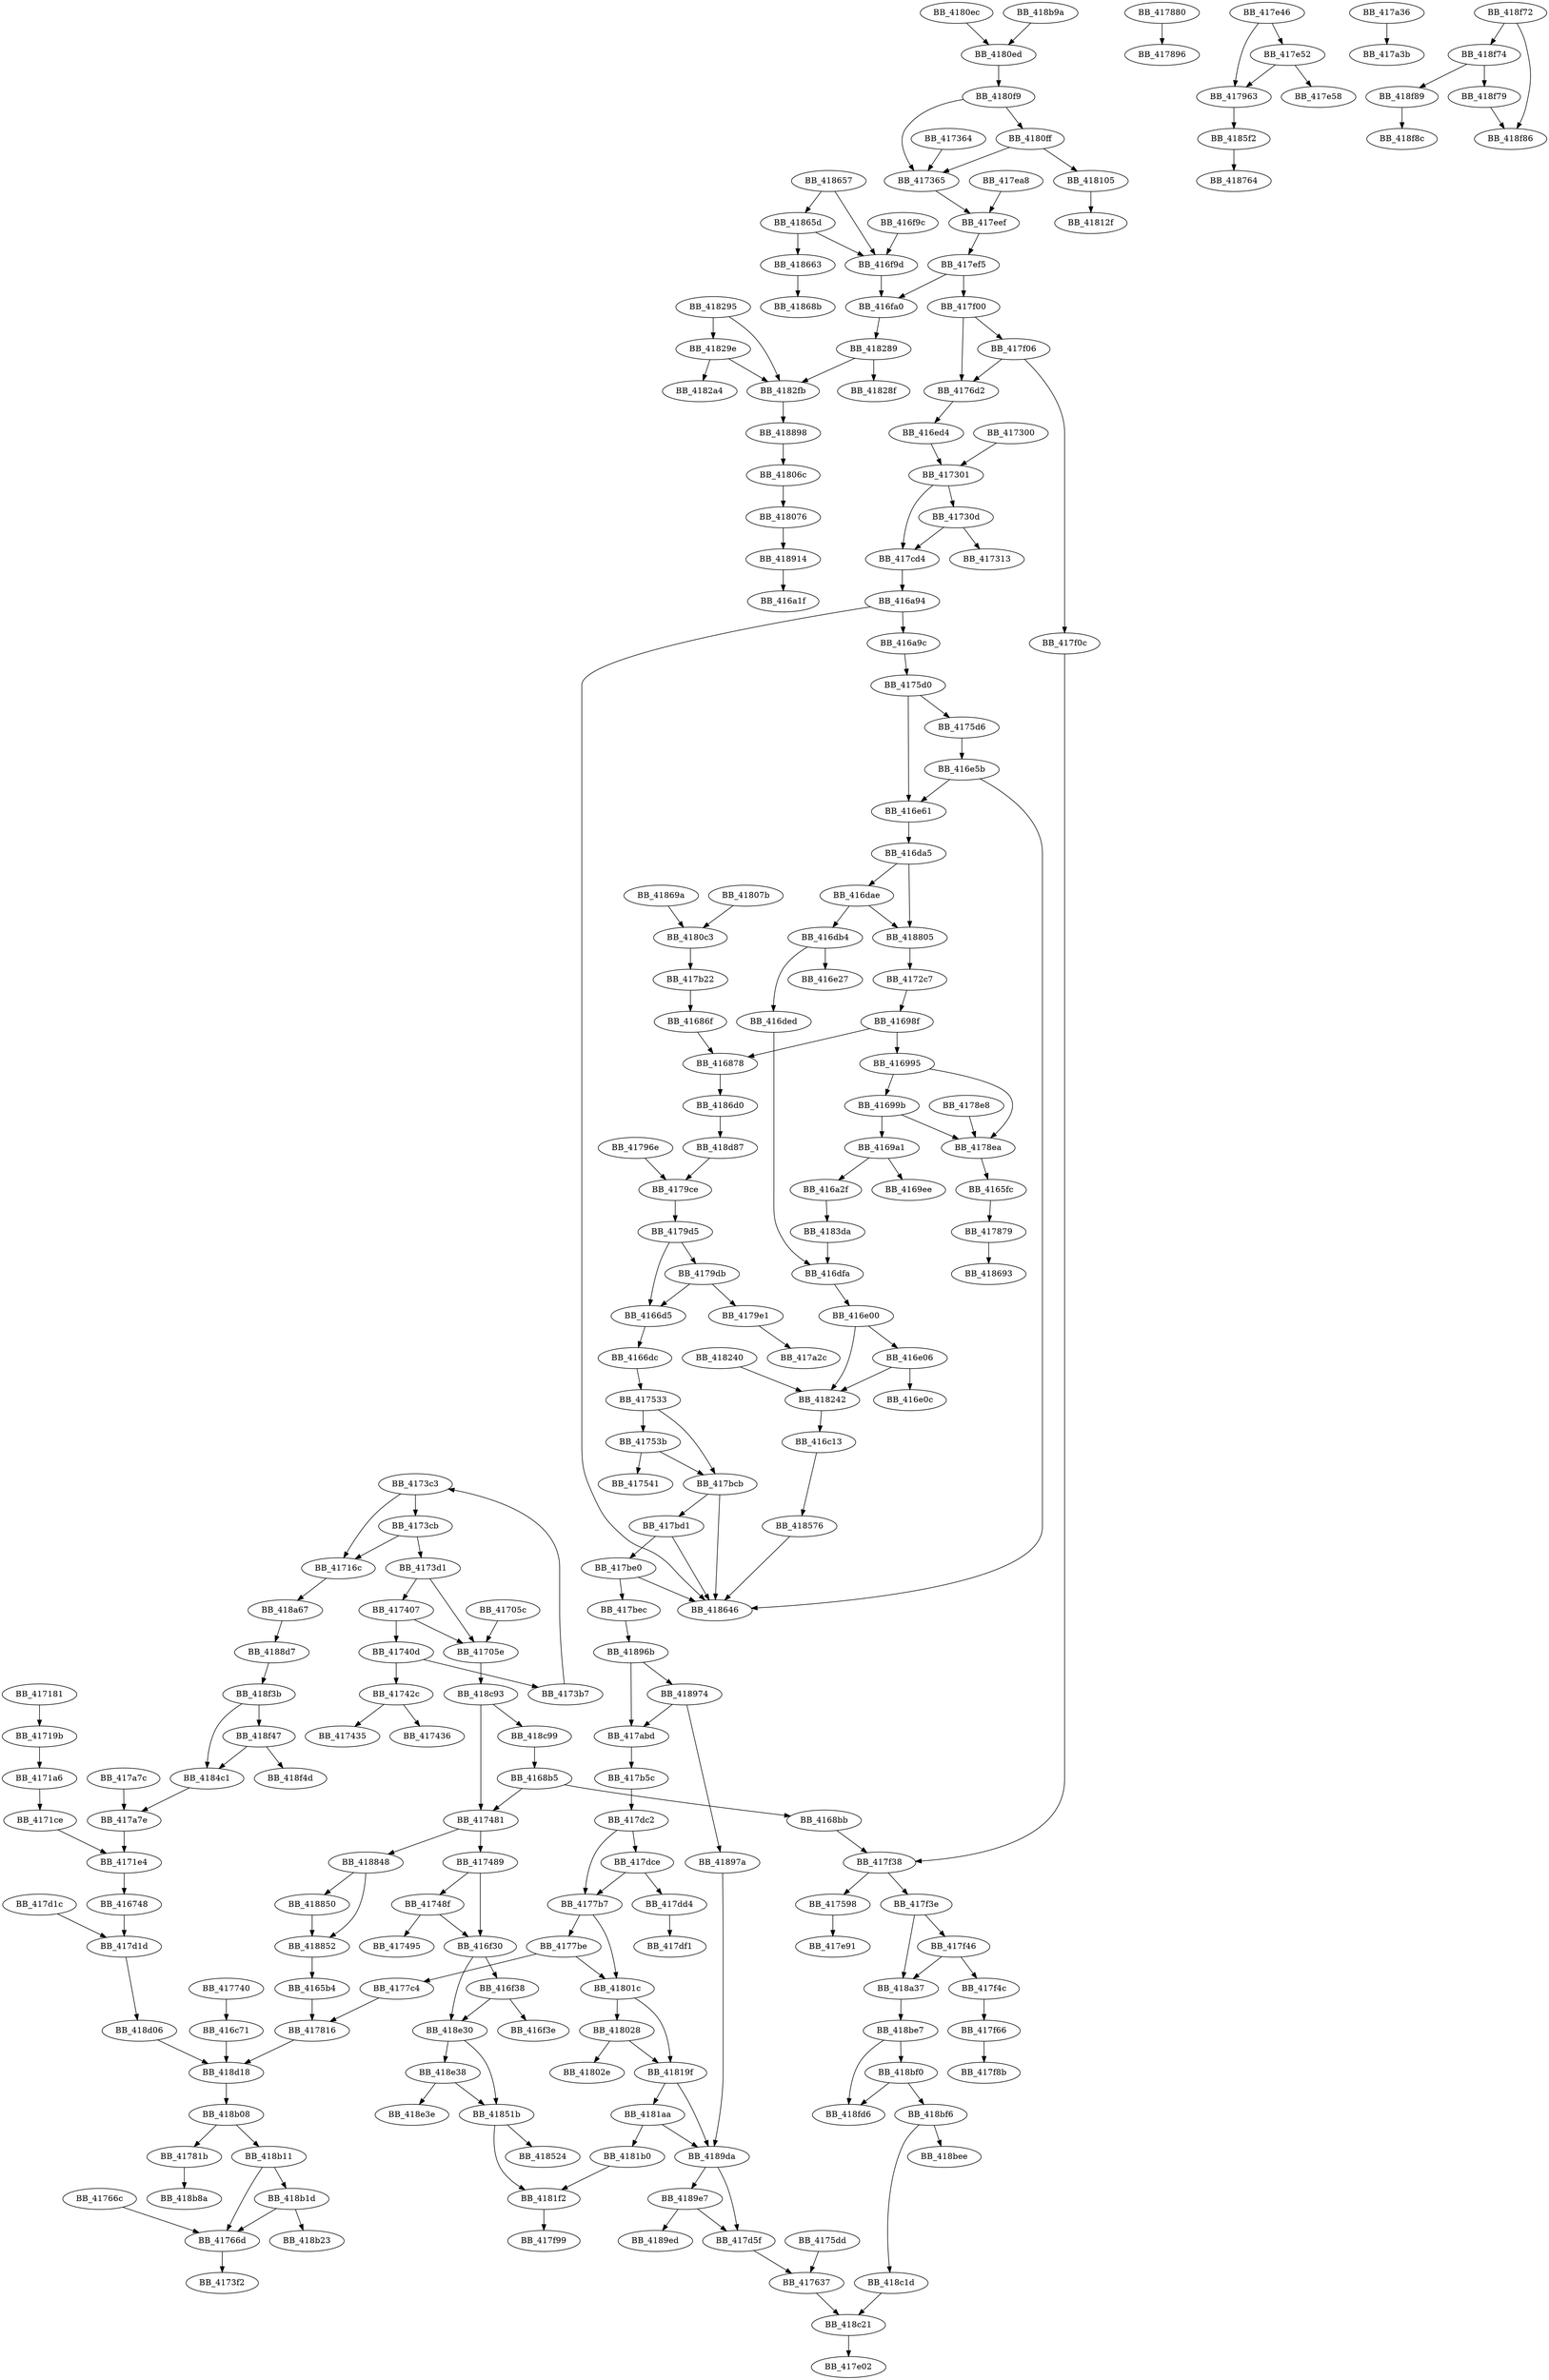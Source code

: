 DiGraph sub_416DFA{
BB_4165b4->BB_417816
BB_4165fc->BB_417879
BB_4166d5->BB_4166dc
BB_4166dc->BB_417533
BB_416748->BB_417d1d
BB_41686f->BB_416878
BB_416878->BB_4186d0
BB_4168b5->BB_4168bb
BB_4168b5->BB_417481
BB_4168bb->BB_417f38
BB_41698f->BB_416878
BB_41698f->BB_416995
BB_416995->BB_41699b
BB_416995->BB_4178ea
BB_41699b->BB_4169a1
BB_41699b->BB_4178ea
BB_4169a1->BB_4169ee
BB_4169a1->BB_416a2f
BB_416a2f->BB_4183da
BB_416a94->BB_416a9c
BB_416a94->BB_418646
BB_416a9c->BB_4175d0
BB_416c13->BB_418576
BB_416c71->BB_418d18
BB_416da5->BB_416dae
BB_416da5->BB_418805
BB_416dae->BB_416db4
BB_416dae->BB_418805
BB_416db4->BB_416ded
BB_416db4->BB_416e27
BB_416ded->BB_416dfa
BB_416dfa->BB_416e00
BB_416e00->BB_416e06
BB_416e00->BB_418242
BB_416e06->BB_416e0c
BB_416e06->BB_418242
BB_416e5b->BB_416e61
BB_416e5b->BB_418646
BB_416e61->BB_416da5
BB_416ed4->BB_417301
BB_416f30->BB_416f38
BB_416f30->BB_418e30
BB_416f38->BB_416f3e
BB_416f38->BB_418e30
BB_416f9c->BB_416f9d
BB_416f9d->BB_416fa0
BB_416fa0->BB_418289
BB_41705c->BB_41705e
BB_41705e->BB_418c93
BB_41716c->BB_418a67
BB_417181->BB_41719b
BB_41719b->BB_4171a6
BB_4171a6->BB_4171ce
BB_4171ce->BB_4171e4
BB_4171e4->BB_416748
BB_4172c7->BB_41698f
BB_417300->BB_417301
BB_417301->BB_41730d
BB_417301->BB_417cd4
BB_41730d->BB_417313
BB_41730d->BB_417cd4
BB_417364->BB_417365
BB_417365->BB_417eef
BB_4173b7->BB_4173c3
BB_4173c3->BB_41716c
BB_4173c3->BB_4173cb
BB_4173cb->BB_41716c
BB_4173cb->BB_4173d1
BB_4173d1->BB_41705e
BB_4173d1->BB_417407
BB_417407->BB_41705e
BB_417407->BB_41740d
BB_41740d->BB_4173b7
BB_41740d->BB_41742c
BB_41742c->BB_417435
BB_41742c->BB_417436
BB_417481->BB_417489
BB_417481->BB_418848
BB_417489->BB_416f30
BB_417489->BB_41748f
BB_41748f->BB_416f30
BB_41748f->BB_417495
BB_417533->BB_41753b
BB_417533->BB_417bcb
BB_41753b->BB_417541
BB_41753b->BB_417bcb
BB_417598->BB_417e91
BB_4175d0->BB_416e61
BB_4175d0->BB_4175d6
BB_4175d6->BB_416e5b
BB_4175dd->BB_417637
BB_417637->BB_418c21
BB_41766c->BB_41766d
BB_41766d->BB_4173f2
BB_4176d2->BB_416ed4
BB_417740->BB_416c71
BB_4177b7->BB_4177be
BB_4177b7->BB_41801c
BB_4177be->BB_4177c4
BB_4177be->BB_41801c
BB_4177c4->BB_417816
BB_417816->BB_418d18
BB_41781b->BB_418b8a
BB_417879->BB_418693
BB_417880->BB_417896
BB_4178e8->BB_4178ea
BB_4178ea->BB_4165fc
BB_417963->BB_4185f2
BB_41796e->BB_4179ce
BB_4179ce->BB_4179d5
BB_4179d5->BB_4166d5
BB_4179d5->BB_4179db
BB_4179db->BB_4166d5
BB_4179db->BB_4179e1
BB_4179e1->BB_417a2c
BB_417a36->BB_417a3b
BB_417a7c->BB_417a7e
BB_417a7e->BB_4171e4
BB_417abd->BB_417b5c
BB_417b22->BB_41686f
BB_417b5c->BB_417dc2
BB_417bcb->BB_417bd1
BB_417bcb->BB_418646
BB_417bd1->BB_417be0
BB_417bd1->BB_418646
BB_417be0->BB_417bec
BB_417be0->BB_418646
BB_417bec->BB_41896b
BB_417cd4->BB_416a94
BB_417d1c->BB_417d1d
BB_417d1d->BB_418d06
BB_417d5f->BB_417637
BB_417dc2->BB_4177b7
BB_417dc2->BB_417dce
BB_417dce->BB_4177b7
BB_417dce->BB_417dd4
BB_417dd4->BB_417df1
BB_417e46->BB_417963
BB_417e46->BB_417e52
BB_417e52->BB_417963
BB_417e52->BB_417e58
BB_417ea8->BB_417eef
BB_417eef->BB_417ef5
BB_417ef5->BB_416fa0
BB_417ef5->BB_417f00
BB_417f00->BB_4176d2
BB_417f00->BB_417f06
BB_417f06->BB_4176d2
BB_417f06->BB_417f0c
BB_417f0c->BB_417f38
BB_417f38->BB_417598
BB_417f38->BB_417f3e
BB_417f3e->BB_417f46
BB_417f3e->BB_418a37
BB_417f46->BB_417f4c
BB_417f46->BB_418a37
BB_417f4c->BB_417f66
BB_417f66->BB_417f8b
BB_41801c->BB_418028
BB_41801c->BB_41819f
BB_418028->BB_41802e
BB_418028->BB_41819f
BB_41806c->BB_418076
BB_418076->BB_418914
BB_41807b->BB_4180c3
BB_4180c3->BB_417b22
BB_4180ec->BB_4180ed
BB_4180ed->BB_4180f9
BB_4180f9->BB_417365
BB_4180f9->BB_4180ff
BB_4180ff->BB_417365
BB_4180ff->BB_418105
BB_418105->BB_41812f
BB_41819f->BB_4181aa
BB_41819f->BB_4189da
BB_4181aa->BB_4181b0
BB_4181aa->BB_4189da
BB_4181b0->BB_4181f2
BB_4181f2->BB_417f99
BB_418240->BB_418242
BB_418242->BB_416c13
BB_418289->BB_41828f
BB_418289->BB_4182fb
BB_418295->BB_41829e
BB_418295->BB_4182fb
BB_41829e->BB_4182a4
BB_41829e->BB_4182fb
BB_4182fb->BB_418898
BB_4183da->BB_416dfa
BB_4184c1->BB_417a7e
BB_41851b->BB_4181f2
BB_41851b->BB_418524
BB_418576->BB_418646
BB_4185f2->BB_418764
BB_418657->BB_416f9d
BB_418657->BB_41865d
BB_41865d->BB_416f9d
BB_41865d->BB_418663
BB_418663->BB_41868b
BB_41869a->BB_4180c3
BB_4186d0->BB_418d87
BB_418805->BB_4172c7
BB_418848->BB_418850
BB_418848->BB_418852
BB_418850->BB_418852
BB_418852->BB_4165b4
BB_418898->BB_41806c
BB_4188d7->BB_418f3b
BB_418914->BB_416a1f
BB_41896b->BB_417abd
BB_41896b->BB_418974
BB_418974->BB_417abd
BB_418974->BB_41897a
BB_41897a->BB_4189da
BB_4189da->BB_417d5f
BB_4189da->BB_4189e7
BB_4189e7->BB_417d5f
BB_4189e7->BB_4189ed
BB_418a37->BB_418be7
BB_418a67->BB_4188d7
BB_418b08->BB_41781b
BB_418b08->BB_418b11
BB_418b11->BB_41766d
BB_418b11->BB_418b1d
BB_418b1d->BB_41766d
BB_418b1d->BB_418b23
BB_418b9a->BB_4180ed
BB_418be7->BB_418bf0
BB_418be7->BB_418fd6
BB_418bf0->BB_418bf6
BB_418bf0->BB_418fd6
BB_418bf6->BB_418bee
BB_418bf6->BB_418c1d
BB_418c1d->BB_418c21
BB_418c21->BB_417e02
BB_418c93->BB_417481
BB_418c93->BB_418c99
BB_418c99->BB_4168b5
BB_418d06->BB_418d18
BB_418d18->BB_418b08
BB_418d87->BB_4179ce
BB_418e30->BB_41851b
BB_418e30->BB_418e38
BB_418e38->BB_41851b
BB_418e38->BB_418e3e
BB_418f3b->BB_4184c1
BB_418f3b->BB_418f47
BB_418f47->BB_4184c1
BB_418f47->BB_418f4d
BB_418f72->BB_418f74
BB_418f72->BB_418f86
BB_418f74->BB_418f79
BB_418f74->BB_418f89
BB_418f79->BB_418f86
BB_418f89->BB_418f8c
}
